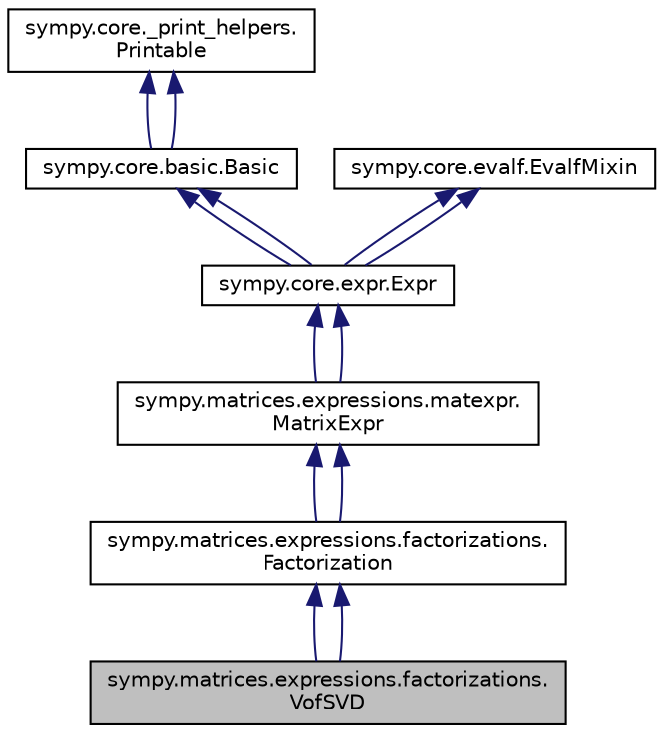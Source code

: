 digraph "sympy.matrices.expressions.factorizations.VofSVD"
{
 // LATEX_PDF_SIZE
  edge [fontname="Helvetica",fontsize="10",labelfontname="Helvetica",labelfontsize="10"];
  node [fontname="Helvetica",fontsize="10",shape=record];
  Node1 [label="sympy.matrices.expressions.factorizations.\lVofSVD",height=0.2,width=0.4,color="black", fillcolor="grey75", style="filled", fontcolor="black",tooltip=" "];
  Node2 -> Node1 [dir="back",color="midnightblue",fontsize="10",style="solid",fontname="Helvetica"];
  Node2 [label="sympy.matrices.expressions.factorizations.\lFactorization",height=0.2,width=0.4,color="black", fillcolor="white", style="filled",URL="$classsympy_1_1matrices_1_1expressions_1_1factorizations_1_1Factorization.html",tooltip=" "];
  Node3 -> Node2 [dir="back",color="midnightblue",fontsize="10",style="solid",fontname="Helvetica"];
  Node3 [label="sympy.matrices.expressions.matexpr.\lMatrixExpr",height=0.2,width=0.4,color="black", fillcolor="white", style="filled",URL="$classsympy_1_1matrices_1_1expressions_1_1matexpr_1_1MatrixExpr.html",tooltip=" "];
  Node4 -> Node3 [dir="back",color="midnightblue",fontsize="10",style="solid",fontname="Helvetica"];
  Node4 [label="sympy.core.expr.Expr",height=0.2,width=0.4,color="black", fillcolor="white", style="filled",URL="$classsympy_1_1core_1_1expr_1_1Expr.html",tooltip=" "];
  Node5 -> Node4 [dir="back",color="midnightblue",fontsize="10",style="solid",fontname="Helvetica"];
  Node5 [label="sympy.core.basic.Basic",height=0.2,width=0.4,color="black", fillcolor="white", style="filled",URL="$classsympy_1_1core_1_1basic_1_1Basic.html",tooltip=" "];
  Node6 -> Node5 [dir="back",color="midnightblue",fontsize="10",style="solid",fontname="Helvetica"];
  Node6 [label="sympy.core._print_helpers.\lPrintable",height=0.2,width=0.4,color="black", fillcolor="white", style="filled",URL="$classsympy_1_1core_1_1__print__helpers_1_1Printable.html",tooltip=" "];
  Node6 -> Node5 [dir="back",color="midnightblue",fontsize="10",style="solid",fontname="Helvetica"];
  Node7 -> Node4 [dir="back",color="midnightblue",fontsize="10",style="solid",fontname="Helvetica"];
  Node7 [label="sympy.core.evalf.EvalfMixin",height=0.2,width=0.4,color="black", fillcolor="white", style="filled",URL="$classsympy_1_1core_1_1evalf_1_1EvalfMixin.html",tooltip=" "];
  Node5 -> Node4 [dir="back",color="midnightblue",fontsize="10",style="solid",fontname="Helvetica"];
  Node7 -> Node4 [dir="back",color="midnightblue",fontsize="10",style="solid",fontname="Helvetica"];
  Node4 -> Node3 [dir="back",color="midnightblue",fontsize="10",style="solid",fontname="Helvetica"];
  Node3 -> Node2 [dir="back",color="midnightblue",fontsize="10",style="solid",fontname="Helvetica"];
  Node2 -> Node1 [dir="back",color="midnightblue",fontsize="10",style="solid",fontname="Helvetica"];
}
